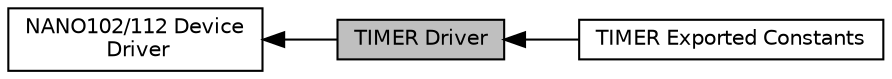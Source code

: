 digraph "TIMER Driver"
{
  edge [fontname="Helvetica",fontsize="10",labelfontname="Helvetica",labelfontsize="10"];
  node [fontname="Helvetica",fontsize="10",shape=box];
  rankdir=LR;
  Node2 [label="NANO102/112 Device\l Driver",height=0.2,width=0.4,color="black", fillcolor="white", style="filled",URL="$d8/dcc/group___n_a_n_o1_x2___device___driver.html",tooltip=" "];
  Node1 [label="TIMER Driver",height=0.2,width=0.4,color="black", fillcolor="grey75", style="filled", fontcolor="black",tooltip=" "];
  Node3 [label="TIMER Exported Constants",height=0.2,width=0.4,color="black", fillcolor="white", style="filled",URL="$d9/d3c/group___n_a_n_o1_x2___t_i_m_e_r___e_x_p_o_r_t_e_d___c_o_n_s_t_a_n_t_s.html",tooltip=" "];
  Node2->Node1 [shape=plaintext, dir="back", style="solid"];
  Node1->Node3 [shape=plaintext, dir="back", style="solid"];
}
